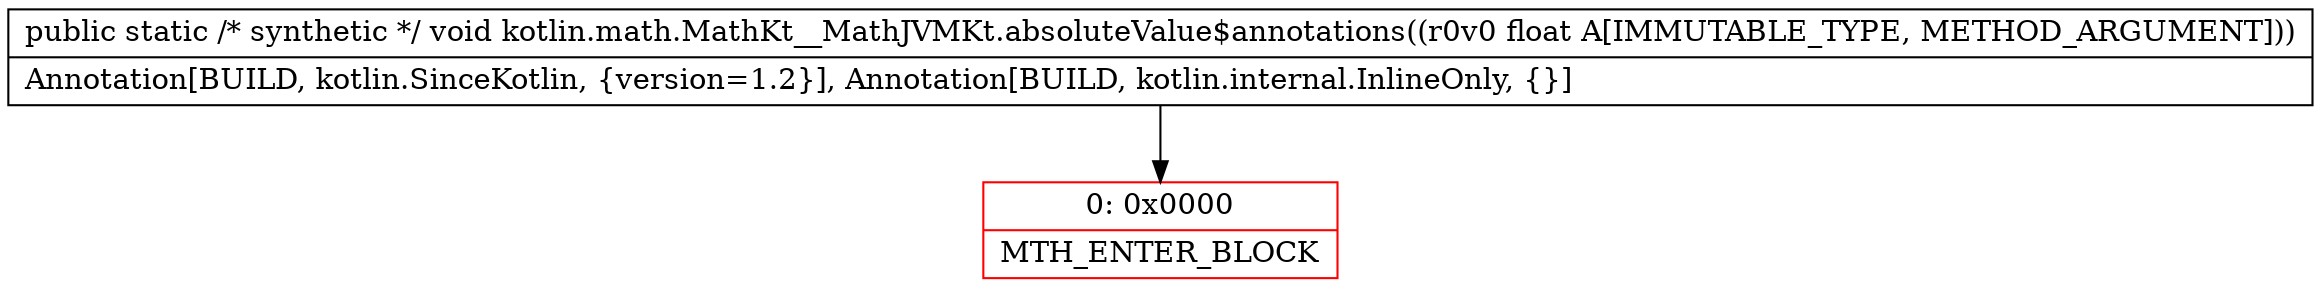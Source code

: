 digraph "CFG forkotlin.math.MathKt__MathJVMKt.absoluteValue$annotations(F)V" {
subgraph cluster_Region_1246589938 {
label = "R(0)";
node [shape=record,color=blue];
}
Node_0 [shape=record,color=red,label="{0\:\ 0x0000|MTH_ENTER_BLOCK\l}"];
MethodNode[shape=record,label="{public static \/* synthetic *\/ void kotlin.math.MathKt__MathJVMKt.absoluteValue$annotations((r0v0 float A[IMMUTABLE_TYPE, METHOD_ARGUMENT]))  | Annotation[BUILD, kotlin.SinceKotlin, \{version=1.2\}], Annotation[BUILD, kotlin.internal.InlineOnly, \{\}]\l}"];
MethodNode -> Node_0;
}

